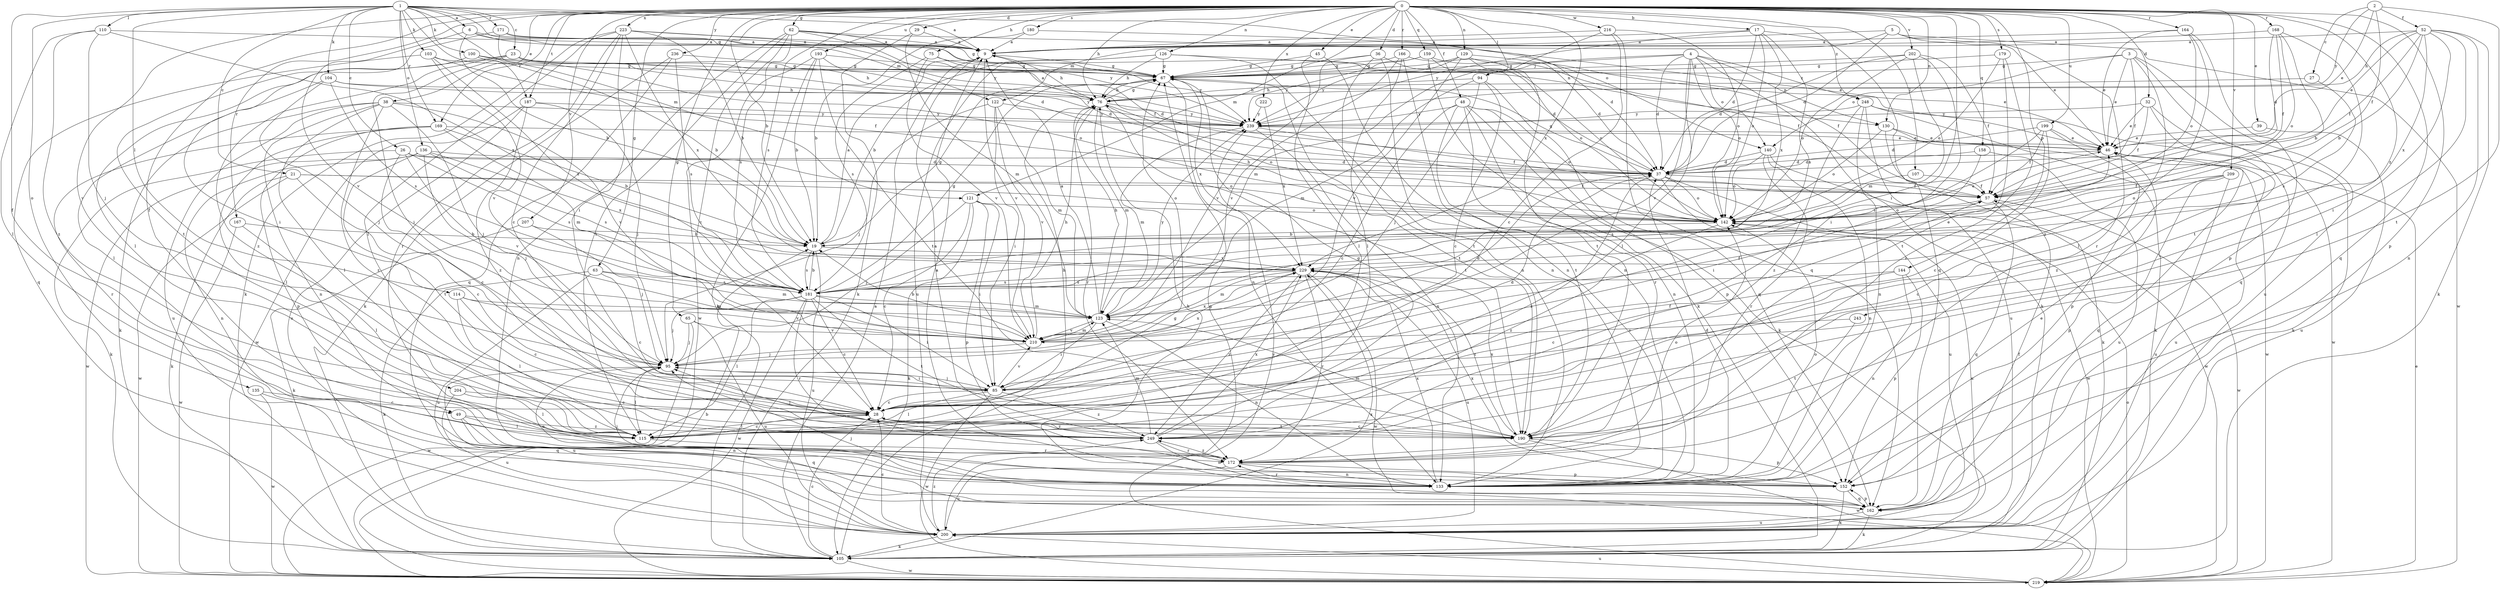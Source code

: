 strict digraph  {
0;
1;
2;
3;
4;
5;
6;
9;
17;
19;
21;
23;
26;
27;
28;
29;
32;
36;
37;
38;
39;
45;
46;
48;
49;
52;
57;
62;
63;
65;
67;
75;
76;
85;
94;
95;
100;
103;
104;
105;
107;
110;
114;
115;
121;
122;
123;
126;
129;
130;
133;
135;
136;
140;
142;
144;
152;
158;
159;
162;
164;
166;
167;
168;
169;
171;
172;
179;
180;
181;
187;
190;
193;
199;
200;
202;
204;
207;
209;
210;
216;
219;
222;
223;
229;
236;
239;
243;
248;
249;
0 -> 17  [label=b];
0 -> 19  [label=b];
0 -> 29  [label=d];
0 -> 32  [label=d];
0 -> 36  [label=d];
0 -> 38  [label=e];
0 -> 39  [label=e];
0 -> 45  [label=e];
0 -> 48  [label=f];
0 -> 49  [label=f];
0 -> 62  [label=g];
0 -> 63  [label=g];
0 -> 65  [label=g];
0 -> 75  [label=h];
0 -> 76  [label=h];
0 -> 85  [label=i];
0 -> 94  [label=j];
0 -> 107  [label=l];
0 -> 121  [label=m];
0 -> 126  [label=n];
0 -> 129  [label=n];
0 -> 130  [label=n];
0 -> 144  [label=p];
0 -> 152  [label=p];
0 -> 158  [label=q];
0 -> 159  [label=q];
0 -> 162  [label=q];
0 -> 164  [label=r];
0 -> 166  [label=r];
0 -> 167  [label=r];
0 -> 168  [label=r];
0 -> 169  [label=r];
0 -> 179  [label=s];
0 -> 180  [label=s];
0 -> 181  [label=s];
0 -> 187  [label=t];
0 -> 193  [label=u];
0 -> 199  [label=u];
0 -> 202  [label=v];
0 -> 204  [label=v];
0 -> 207  [label=v];
0 -> 209  [label=v];
0 -> 216  [label=w];
0 -> 222  [label=x];
0 -> 223  [label=x];
0 -> 229  [label=x];
0 -> 236  [label=y];
0 -> 243  [label=z];
0 -> 248  [label=z];
1 -> 6  [label=a];
1 -> 9  [label=a];
1 -> 21  [label=c];
1 -> 23  [label=c];
1 -> 26  [label=c];
1 -> 49  [label=f];
1 -> 67  [label=g];
1 -> 100  [label=k];
1 -> 103  [label=k];
1 -> 104  [label=k];
1 -> 110  [label=l];
1 -> 114  [label=l];
1 -> 121  [label=m];
1 -> 135  [label=o];
1 -> 136  [label=o];
1 -> 140  [label=o];
1 -> 169  [label=r];
1 -> 171  [label=r];
1 -> 187  [label=t];
2 -> 27  [label=c];
2 -> 46  [label=e];
2 -> 52  [label=f];
2 -> 57  [label=f];
2 -> 190  [label=t];
2 -> 239  [label=y];
3 -> 46  [label=e];
3 -> 57  [label=f];
3 -> 67  [label=g];
3 -> 115  [label=l];
3 -> 140  [label=o];
3 -> 162  [label=q];
3 -> 200  [label=u];
4 -> 37  [label=d];
4 -> 67  [label=g];
4 -> 94  [label=j];
4 -> 105  [label=k];
4 -> 115  [label=l];
4 -> 130  [label=n];
4 -> 140  [label=o];
4 -> 142  [label=o];
4 -> 210  [label=v];
4 -> 248  [label=z];
5 -> 9  [label=a];
5 -> 37  [label=d];
5 -> 46  [label=e];
5 -> 122  [label=m];
5 -> 172  [label=r];
5 -> 219  [label=w];
6 -> 9  [label=a];
6 -> 19  [label=b];
6 -> 122  [label=m];
6 -> 130  [label=n];
6 -> 210  [label=v];
9 -> 67  [label=g];
9 -> 76  [label=h];
9 -> 210  [label=v];
17 -> 9  [label=a];
17 -> 37  [label=d];
17 -> 142  [label=o];
17 -> 162  [label=q];
17 -> 181  [label=s];
17 -> 229  [label=x];
17 -> 239  [label=y];
19 -> 9  [label=a];
19 -> 67  [label=g];
19 -> 181  [label=s];
19 -> 200  [label=u];
19 -> 229  [label=x];
21 -> 28  [label=c];
21 -> 57  [label=f];
21 -> 105  [label=k];
21 -> 142  [label=o];
21 -> 219  [label=w];
23 -> 37  [label=d];
23 -> 67  [label=g];
23 -> 76  [label=h];
23 -> 85  [label=i];
23 -> 115  [label=l];
23 -> 249  [label=z];
26 -> 28  [label=c];
26 -> 37  [label=d];
26 -> 105  [label=k];
26 -> 142  [label=o];
26 -> 181  [label=s];
26 -> 210  [label=v];
27 -> 76  [label=h];
27 -> 181  [label=s];
28 -> 57  [label=f];
28 -> 115  [label=l];
28 -> 190  [label=t];
28 -> 249  [label=z];
29 -> 9  [label=a];
29 -> 105  [label=k];
29 -> 123  [label=m];
32 -> 46  [label=e];
32 -> 57  [label=f];
32 -> 105  [label=k];
32 -> 239  [label=y];
32 -> 249  [label=z];
36 -> 37  [label=d];
36 -> 67  [label=g];
36 -> 133  [label=n];
36 -> 190  [label=t];
36 -> 210  [label=v];
37 -> 57  [label=f];
37 -> 67  [label=g];
37 -> 142  [label=o];
37 -> 200  [label=u];
37 -> 219  [label=w];
37 -> 249  [label=z];
38 -> 95  [label=j];
38 -> 105  [label=k];
38 -> 115  [label=l];
38 -> 133  [label=n];
38 -> 200  [label=u];
38 -> 210  [label=v];
38 -> 239  [label=y];
38 -> 249  [label=z];
39 -> 46  [label=e];
39 -> 200  [label=u];
45 -> 67  [label=g];
45 -> 115  [label=l];
45 -> 133  [label=n];
46 -> 37  [label=d];
46 -> 162  [label=q];
46 -> 200  [label=u];
48 -> 28  [label=c];
48 -> 105  [label=k];
48 -> 133  [label=n];
48 -> 142  [label=o];
48 -> 152  [label=p];
48 -> 172  [label=r];
48 -> 190  [label=t];
48 -> 239  [label=y];
49 -> 115  [label=l];
49 -> 133  [label=n];
49 -> 162  [label=q];
49 -> 249  [label=z];
52 -> 9  [label=a];
52 -> 19  [label=b];
52 -> 46  [label=e];
52 -> 57  [label=f];
52 -> 76  [label=h];
52 -> 85  [label=i];
52 -> 105  [label=k];
52 -> 115  [label=l];
52 -> 133  [label=n];
52 -> 229  [label=x];
57 -> 142  [label=o];
57 -> 162  [label=q];
57 -> 219  [label=w];
62 -> 9  [label=a];
62 -> 28  [label=c];
62 -> 46  [label=e];
62 -> 57  [label=f];
62 -> 115  [label=l];
62 -> 133  [label=n];
62 -> 181  [label=s];
62 -> 239  [label=y];
63 -> 28  [label=c];
63 -> 105  [label=k];
63 -> 123  [label=m];
63 -> 181  [label=s];
63 -> 200  [label=u];
65 -> 95  [label=j];
65 -> 200  [label=u];
65 -> 210  [label=v];
65 -> 219  [label=w];
67 -> 76  [label=h];
67 -> 133  [label=n];
67 -> 190  [label=t];
67 -> 229  [label=x];
75 -> 67  [label=g];
75 -> 181  [label=s];
75 -> 210  [label=v];
75 -> 239  [label=y];
76 -> 9  [label=a];
76 -> 67  [label=g];
76 -> 123  [label=m];
76 -> 142  [label=o];
76 -> 172  [label=r];
76 -> 190  [label=t];
76 -> 239  [label=y];
85 -> 28  [label=c];
85 -> 37  [label=d];
85 -> 95  [label=j];
85 -> 115  [label=l];
85 -> 210  [label=v];
85 -> 219  [label=w];
85 -> 249  [label=z];
94 -> 28  [label=c];
94 -> 76  [label=h];
94 -> 95  [label=j];
94 -> 123  [label=m];
94 -> 162  [label=q];
95 -> 85  [label=i];
95 -> 115  [label=l];
95 -> 133  [label=n];
95 -> 200  [label=u];
95 -> 229  [label=x];
100 -> 19  [label=b];
100 -> 67  [label=g];
100 -> 85  [label=i];
100 -> 142  [label=o];
103 -> 57  [label=f];
103 -> 67  [label=g];
103 -> 162  [label=q];
103 -> 181  [label=s];
103 -> 210  [label=v];
104 -> 76  [label=h];
104 -> 95  [label=j];
104 -> 115  [label=l];
104 -> 181  [label=s];
104 -> 239  [label=y];
105 -> 9  [label=a];
105 -> 28  [label=c];
105 -> 67  [label=g];
105 -> 219  [label=w];
105 -> 229  [label=x];
107 -> 57  [label=f];
107 -> 181  [label=s];
110 -> 9  [label=a];
110 -> 95  [label=j];
110 -> 115  [label=l];
110 -> 229  [label=x];
110 -> 249  [label=z];
114 -> 28  [label=c];
114 -> 115  [label=l];
114 -> 123  [label=m];
114 -> 210  [label=v];
115 -> 28  [label=c];
115 -> 76  [label=h];
115 -> 172  [label=r];
121 -> 28  [label=c];
121 -> 85  [label=i];
121 -> 95  [label=j];
121 -> 105  [label=k];
121 -> 142  [label=o];
121 -> 152  [label=p];
122 -> 85  [label=i];
122 -> 95  [label=j];
122 -> 123  [label=m];
122 -> 210  [label=v];
122 -> 239  [label=y];
123 -> 9  [label=a];
123 -> 57  [label=f];
123 -> 76  [label=h];
123 -> 85  [label=i];
123 -> 133  [label=n];
123 -> 210  [label=v];
123 -> 239  [label=y];
126 -> 19  [label=b];
126 -> 46  [label=e];
126 -> 67  [label=g];
126 -> 76  [label=h];
126 -> 133  [label=n];
126 -> 200  [label=u];
129 -> 37  [label=d];
129 -> 57  [label=f];
129 -> 67  [label=g];
129 -> 190  [label=t];
129 -> 210  [label=v];
129 -> 239  [label=y];
130 -> 46  [label=e];
130 -> 105  [label=k];
130 -> 142  [label=o];
130 -> 219  [label=w];
133 -> 37  [label=d];
133 -> 46  [label=e];
133 -> 95  [label=j];
133 -> 142  [label=o];
133 -> 172  [label=r];
133 -> 229  [label=x];
135 -> 28  [label=c];
135 -> 162  [label=q];
135 -> 219  [label=w];
136 -> 37  [label=d];
136 -> 95  [label=j];
136 -> 133  [label=n];
136 -> 181  [label=s];
136 -> 190  [label=t];
136 -> 219  [label=w];
136 -> 229  [label=x];
140 -> 37  [label=d];
140 -> 133  [label=n];
140 -> 142  [label=o];
140 -> 172  [label=r];
140 -> 219  [label=w];
142 -> 19  [label=b];
142 -> 46  [label=e];
142 -> 76  [label=h];
142 -> 200  [label=u];
142 -> 249  [label=z];
144 -> 28  [label=c];
144 -> 133  [label=n];
144 -> 152  [label=p];
144 -> 181  [label=s];
152 -> 9  [label=a];
152 -> 105  [label=k];
152 -> 162  [label=q];
152 -> 229  [label=x];
158 -> 37  [label=d];
158 -> 85  [label=i];
158 -> 200  [label=u];
159 -> 57  [label=f];
159 -> 67  [label=g];
159 -> 105  [label=k];
159 -> 142  [label=o];
159 -> 239  [label=y];
162 -> 57  [label=f];
162 -> 76  [label=h];
162 -> 95  [label=j];
162 -> 105  [label=k];
162 -> 152  [label=p];
162 -> 200  [label=u];
164 -> 9  [label=a];
164 -> 46  [label=e];
164 -> 142  [label=o];
164 -> 152  [label=p];
164 -> 249  [label=z];
166 -> 67  [label=g];
166 -> 115  [label=l];
166 -> 133  [label=n];
166 -> 142  [label=o];
166 -> 210  [label=v];
167 -> 19  [label=b];
167 -> 115  [label=l];
167 -> 219  [label=w];
168 -> 9  [label=a];
168 -> 19  [label=b];
168 -> 37  [label=d];
168 -> 57  [label=f];
168 -> 142  [label=o];
168 -> 190  [label=t];
169 -> 19  [label=b];
169 -> 46  [label=e];
169 -> 115  [label=l];
169 -> 123  [label=m];
169 -> 152  [label=p];
169 -> 172  [label=r];
171 -> 9  [label=a];
171 -> 37  [label=d];
171 -> 67  [label=g];
171 -> 190  [label=t];
172 -> 133  [label=n];
172 -> 142  [label=o];
172 -> 152  [label=p];
172 -> 200  [label=u];
172 -> 249  [label=z];
179 -> 67  [label=g];
179 -> 142  [label=o];
179 -> 172  [label=r];
179 -> 190  [label=t];
180 -> 9  [label=a];
180 -> 19  [label=b];
180 -> 37  [label=d];
181 -> 19  [label=b];
181 -> 28  [label=c];
181 -> 46  [label=e];
181 -> 67  [label=g];
181 -> 85  [label=i];
181 -> 95  [label=j];
181 -> 115  [label=l];
181 -> 123  [label=m];
181 -> 172  [label=r];
181 -> 190  [label=t];
181 -> 219  [label=w];
187 -> 95  [label=j];
187 -> 200  [label=u];
187 -> 219  [label=w];
187 -> 239  [label=y];
187 -> 249  [label=z];
190 -> 28  [label=c];
190 -> 123  [label=m];
190 -> 152  [label=p];
190 -> 219  [label=w];
190 -> 229  [label=x];
193 -> 19  [label=b];
193 -> 37  [label=d];
193 -> 67  [label=g];
193 -> 105  [label=k];
193 -> 190  [label=t];
193 -> 219  [label=w];
199 -> 28  [label=c];
199 -> 37  [label=d];
199 -> 46  [label=e];
199 -> 57  [label=f];
199 -> 152  [label=p];
199 -> 181  [label=s];
200 -> 28  [label=c];
200 -> 67  [label=g];
200 -> 105  [label=k];
200 -> 249  [label=z];
202 -> 37  [label=d];
202 -> 57  [label=f];
202 -> 67  [label=g];
202 -> 85  [label=i];
202 -> 123  [label=m];
202 -> 142  [label=o];
204 -> 28  [label=c];
204 -> 115  [label=l];
204 -> 200  [label=u];
207 -> 19  [label=b];
207 -> 95  [label=j];
207 -> 105  [label=k];
209 -> 28  [label=c];
209 -> 57  [label=f];
209 -> 142  [label=o];
209 -> 152  [label=p];
209 -> 200  [label=u];
210 -> 19  [label=b];
210 -> 37  [label=d];
210 -> 76  [label=h];
210 -> 95  [label=j];
210 -> 123  [label=m];
210 -> 229  [label=x];
216 -> 9  [label=a];
216 -> 28  [label=c];
216 -> 123  [label=m];
216 -> 142  [label=o];
216 -> 162  [label=q];
219 -> 19  [label=b];
219 -> 46  [label=e];
219 -> 142  [label=o];
219 -> 200  [label=u];
219 -> 239  [label=y];
222 -> 229  [label=x];
222 -> 239  [label=y];
223 -> 9  [label=a];
223 -> 19  [label=b];
223 -> 28  [label=c];
223 -> 85  [label=i];
223 -> 105  [label=k];
223 -> 115  [label=l];
223 -> 172  [label=r];
223 -> 229  [label=x];
223 -> 239  [label=y];
229 -> 123  [label=m];
229 -> 172  [label=r];
229 -> 181  [label=s];
229 -> 190  [label=t];
229 -> 200  [label=u];
229 -> 219  [label=w];
229 -> 249  [label=z];
236 -> 67  [label=g];
236 -> 105  [label=k];
236 -> 162  [label=q];
236 -> 181  [label=s];
239 -> 46  [label=e];
239 -> 57  [label=f];
239 -> 123  [label=m];
239 -> 133  [label=n];
243 -> 190  [label=t];
243 -> 210  [label=v];
248 -> 105  [label=k];
248 -> 133  [label=n];
248 -> 200  [label=u];
248 -> 219  [label=w];
248 -> 239  [label=y];
248 -> 249  [label=z];
249 -> 9  [label=a];
249 -> 67  [label=g];
249 -> 95  [label=j];
249 -> 123  [label=m];
249 -> 133  [label=n];
249 -> 172  [label=r];
249 -> 229  [label=x];
}
